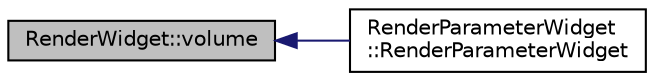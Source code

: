 digraph "RenderWidget::volume"
{
  edge [fontname="Helvetica",fontsize="10",labelfontname="Helvetica",labelfontsize="10"];
  node [fontname="Helvetica",fontsize="10",shape=record];
  rankdir="LR";
  Node186 [label="RenderWidget::volume",height=0.2,width=0.4,color="black", fillcolor="grey75", style="filled", fontcolor="black"];
  Node186 -> Node187 [dir="back",color="midnightblue",fontsize="10",style="solid",fontname="Helvetica"];
  Node187 [label="RenderParameterWidget\l::RenderParameterWidget",height=0.2,width=0.4,color="black", fillcolor="white", style="filled",URL="$class_render_parameter_widget.html#a81885dd80bee8ba1d2be4cbb0451a6ce",tooltip="Constructs a widget by a given widget of RenderWidget. "];
}

